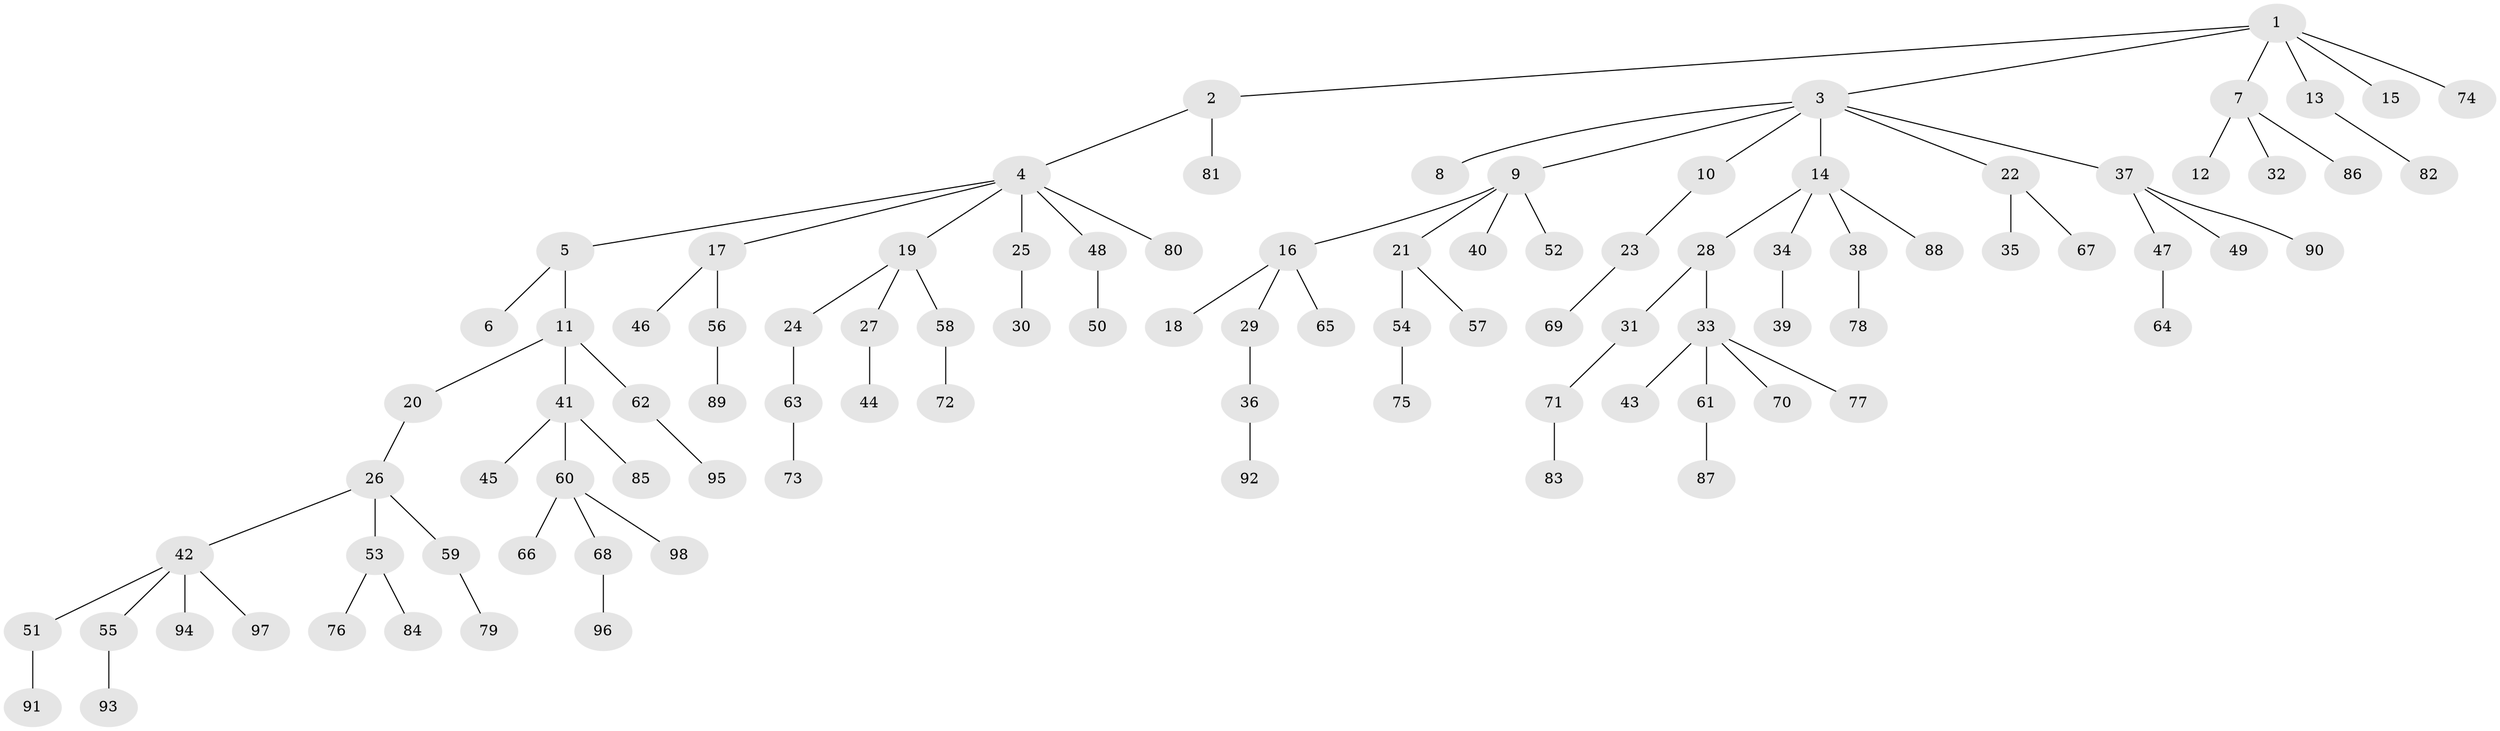 // coarse degree distribution, {2: 0.2647058823529412, 1: 0.6176470588235294, 5: 0.04411764705882353, 4: 0.04411764705882353, 19: 0.014705882352941176, 10: 0.014705882352941176}
// Generated by graph-tools (version 1.1) at 2025/56/03/04/25 21:56:00]
// undirected, 98 vertices, 97 edges
graph export_dot {
graph [start="1"]
  node [color=gray90,style=filled];
  1;
  2;
  3;
  4;
  5;
  6;
  7;
  8;
  9;
  10;
  11;
  12;
  13;
  14;
  15;
  16;
  17;
  18;
  19;
  20;
  21;
  22;
  23;
  24;
  25;
  26;
  27;
  28;
  29;
  30;
  31;
  32;
  33;
  34;
  35;
  36;
  37;
  38;
  39;
  40;
  41;
  42;
  43;
  44;
  45;
  46;
  47;
  48;
  49;
  50;
  51;
  52;
  53;
  54;
  55;
  56;
  57;
  58;
  59;
  60;
  61;
  62;
  63;
  64;
  65;
  66;
  67;
  68;
  69;
  70;
  71;
  72;
  73;
  74;
  75;
  76;
  77;
  78;
  79;
  80;
  81;
  82;
  83;
  84;
  85;
  86;
  87;
  88;
  89;
  90;
  91;
  92;
  93;
  94;
  95;
  96;
  97;
  98;
  1 -- 2;
  1 -- 3;
  1 -- 7;
  1 -- 13;
  1 -- 15;
  1 -- 74;
  2 -- 4;
  2 -- 81;
  3 -- 8;
  3 -- 9;
  3 -- 10;
  3 -- 14;
  3 -- 22;
  3 -- 37;
  4 -- 5;
  4 -- 17;
  4 -- 19;
  4 -- 25;
  4 -- 48;
  4 -- 80;
  5 -- 6;
  5 -- 11;
  7 -- 12;
  7 -- 32;
  7 -- 86;
  9 -- 16;
  9 -- 21;
  9 -- 40;
  9 -- 52;
  10 -- 23;
  11 -- 20;
  11 -- 41;
  11 -- 62;
  13 -- 82;
  14 -- 28;
  14 -- 34;
  14 -- 38;
  14 -- 88;
  16 -- 18;
  16 -- 29;
  16 -- 65;
  17 -- 46;
  17 -- 56;
  19 -- 24;
  19 -- 27;
  19 -- 58;
  20 -- 26;
  21 -- 54;
  21 -- 57;
  22 -- 35;
  22 -- 67;
  23 -- 69;
  24 -- 63;
  25 -- 30;
  26 -- 42;
  26 -- 53;
  26 -- 59;
  27 -- 44;
  28 -- 31;
  28 -- 33;
  29 -- 36;
  31 -- 71;
  33 -- 43;
  33 -- 61;
  33 -- 70;
  33 -- 77;
  34 -- 39;
  36 -- 92;
  37 -- 47;
  37 -- 49;
  37 -- 90;
  38 -- 78;
  41 -- 45;
  41 -- 60;
  41 -- 85;
  42 -- 51;
  42 -- 55;
  42 -- 94;
  42 -- 97;
  47 -- 64;
  48 -- 50;
  51 -- 91;
  53 -- 76;
  53 -- 84;
  54 -- 75;
  55 -- 93;
  56 -- 89;
  58 -- 72;
  59 -- 79;
  60 -- 66;
  60 -- 68;
  60 -- 98;
  61 -- 87;
  62 -- 95;
  63 -- 73;
  68 -- 96;
  71 -- 83;
}
